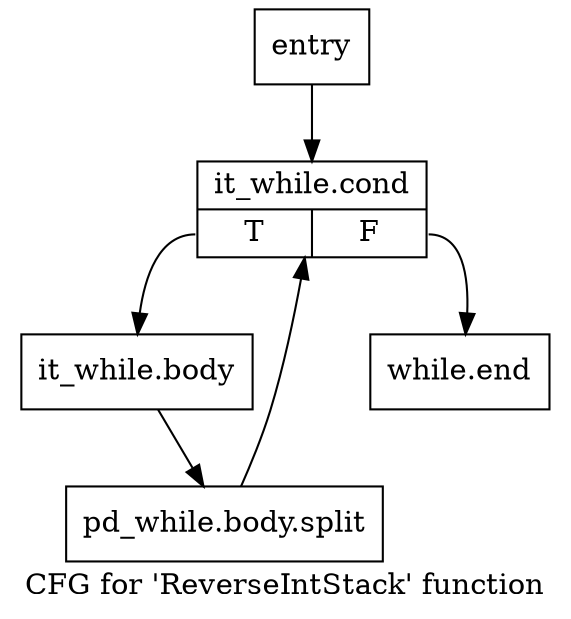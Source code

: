 digraph "CFG for 'ReverseIntStack' function" {
	label="CFG for 'ReverseIntStack' function";

	Node0x2e548d0 [shape=record,label="{entry}"];
	Node0x2e548d0 -> Node0x2e54920;
	Node0x2e54920 [shape=record,label="{it_while.cond|{<s0>T|<s1>F}}"];
	Node0x2e54920:s0 -> Node0x2e54ce0;
	Node0x2e54920:s1 -> Node0x2e54d30;
	Node0x2e54ce0 [shape=record,label="{it_while.body}"];
	Node0x2e54ce0 -> Node0x360b130;
	Node0x360b130 [shape=record,label="{pd_while.body.split}"];
	Node0x360b130 -> Node0x2e54920;
	Node0x2e54d30 [shape=record,label="{while.end}"];
}
